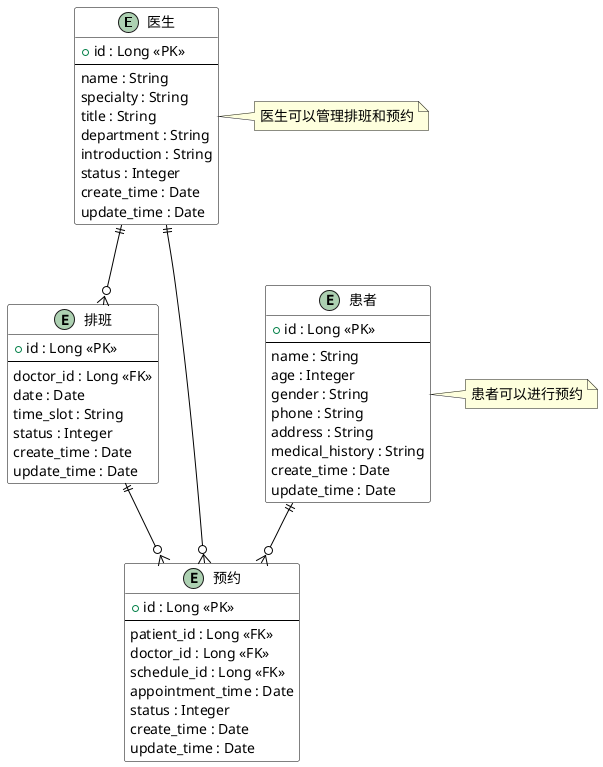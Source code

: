 @startuml 预约相关ER图

' 设置样式
skinparam backgroundColor white
skinparam handwritten false
skinparam defaultFontName Microsoft YaHei
skinparam defaultFontSize 14
skinparam class {
    BackgroundColor white
    BorderColor black
    ArrowColor black
}

' 预约相关实体
entity "医生" as doctor {
    + id : Long <<PK>>
    --
    name : String
    specialty : String
    title : String
    department : String
    introduction : String
    status : Integer
    create_time : Date
    update_time : Date
}

entity "患者" as patient {
    + id : Long <<PK>>
    --
    name : String
    age : Integer
    gender : String
    phone : String
    address : String
    medical_history : String
    create_time : Date
    update_time : Date
}

entity "排班" as schedule {
    + id : Long <<PK>>
    --
    doctor_id : Long <<FK>>
    date : Date
    time_slot : String
    status : Integer
    create_time : Date
    update_time : Date
}

entity "预约" as appointment {
    + id : Long <<PK>>
    --
    patient_id : Long <<FK>>
    doctor_id : Long <<FK>>
    schedule_id : Long <<FK>>
    appointment_time : Date
    status : Integer
    create_time : Date
    update_time : Date
}

' 定义关系
doctor ||--o{ schedule
doctor ||--o{ appointment
patient ||--o{ appointment
schedule ||--o{ appointment

' 添加注释
note right of doctor
  医生可以管理排班和预约
end note

note right of patient
  患者可以进行预约
end note

@enduml 